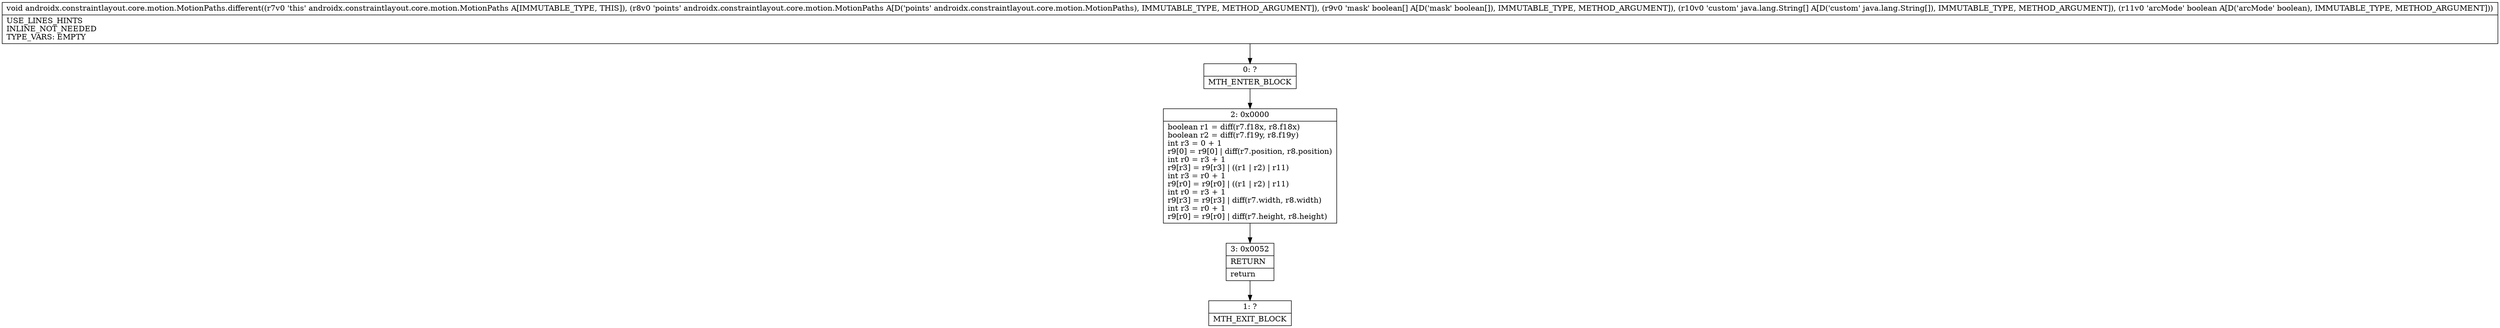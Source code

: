 digraph "CFG forandroidx.constraintlayout.core.motion.MotionPaths.different(Landroidx\/constraintlayout\/core\/motion\/MotionPaths;[Z[Ljava\/lang\/String;Z)V" {
Node_0 [shape=record,label="{0\:\ ?|MTH_ENTER_BLOCK\l}"];
Node_2 [shape=record,label="{2\:\ 0x0000|boolean r1 = diff(r7.f18x, r8.f18x)\lboolean r2 = diff(r7.f19y, r8.f19y)\lint r3 = 0 + 1\lr9[0] = r9[0] \| diff(r7.position, r8.position)\lint r0 = r3 + 1\lr9[r3] = r9[r3] \| ((r1 \| r2) \| r11)\lint r3 = r0 + 1\lr9[r0] = r9[r0] \| ((r1 \| r2) \| r11)\lint r0 = r3 + 1\lr9[r3] = r9[r3] \| diff(r7.width, r8.width)\lint r3 = r0 + 1\lr9[r0] = r9[r0] \| diff(r7.height, r8.height)\l}"];
Node_3 [shape=record,label="{3\:\ 0x0052|RETURN\l|return\l}"];
Node_1 [shape=record,label="{1\:\ ?|MTH_EXIT_BLOCK\l}"];
MethodNode[shape=record,label="{void androidx.constraintlayout.core.motion.MotionPaths.different((r7v0 'this' androidx.constraintlayout.core.motion.MotionPaths A[IMMUTABLE_TYPE, THIS]), (r8v0 'points' androidx.constraintlayout.core.motion.MotionPaths A[D('points' androidx.constraintlayout.core.motion.MotionPaths), IMMUTABLE_TYPE, METHOD_ARGUMENT]), (r9v0 'mask' boolean[] A[D('mask' boolean[]), IMMUTABLE_TYPE, METHOD_ARGUMENT]), (r10v0 'custom' java.lang.String[] A[D('custom' java.lang.String[]), IMMUTABLE_TYPE, METHOD_ARGUMENT]), (r11v0 'arcMode' boolean A[D('arcMode' boolean), IMMUTABLE_TYPE, METHOD_ARGUMENT]))  | USE_LINES_HINTS\lINLINE_NOT_NEEDED\lTYPE_VARS: EMPTY\l}"];
MethodNode -> Node_0;Node_0 -> Node_2;
Node_2 -> Node_3;
Node_3 -> Node_1;
}

